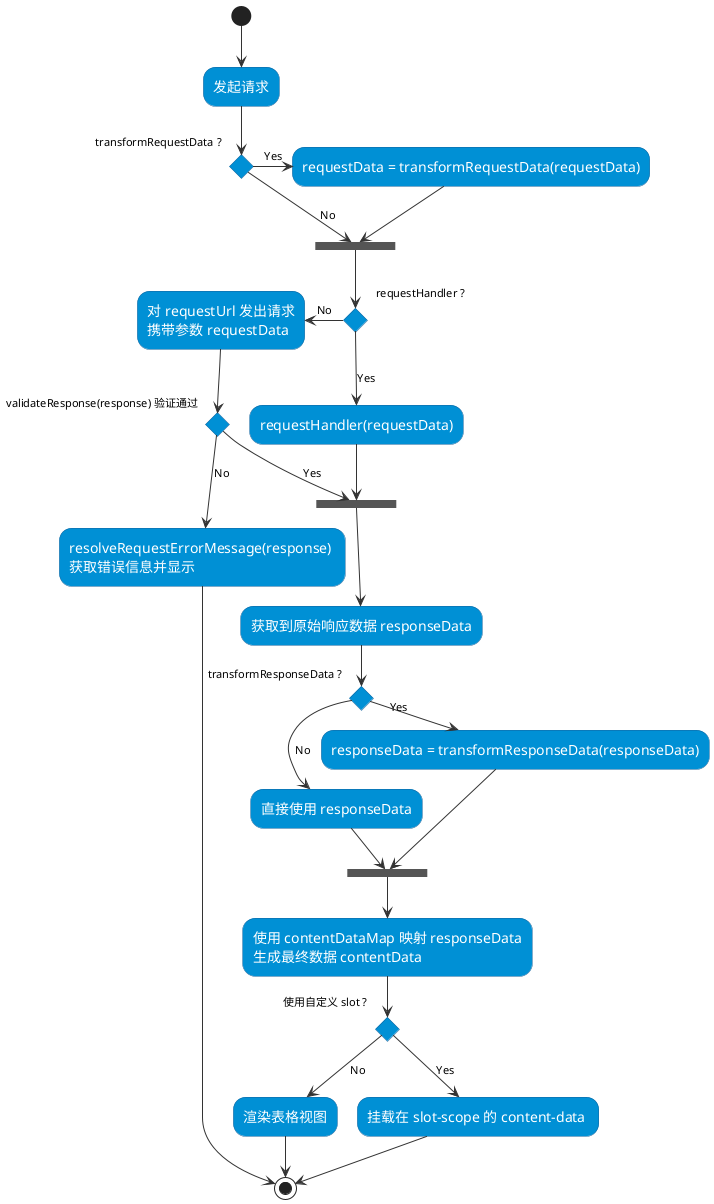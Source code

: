 @startuml request-flow

skinparam activity {
  roundCorner 15
  FontColor          #fff
  FontSize           14
  BackgroundColor    #0090D5
  BorderColor        #14639c
  ArrowColor         #333
}

(*) --> "发起请求"

if "transformRequestData ?" then
  -right->[Yes] "requestData = transformRequestData(requestData)"
  --> ===TRANSREQ===
else
  -->[No] ===TRANSREQ===
endif

if "requestHandler ?" then
  -left->[No] "对 requestUrl 发出请求\n携带参数 requestData"
  if "validateResponse(response) 验证通过"
    -->[Yes] ===RESPONSE===
  else
    -->[No] "resolveRequestErrorMessage(response) \n获取错误信息并显示"
    -->(*)
  endif
else
  -->[Yes] "requestHandler(requestData)"
  --> ===RESPONSE===
endif

--> "获取到原始响应数据 responseData"

if "transformResponseData ?" then
  -->[No] "直接使用 responseData"
  --> ===TRANS_RES===
else
  -right->[Yes] "responseData = transformResponseData(responseData)"
  --> ===TRANS_RES===
endif

--> "使用 contentDataMap 映射 responseData\n生成最终数据 contentData"

if "使用自定义 slot ?" then
  -->[Yes] "挂载在 slot-scope 的 content-data "
-->(*)
else
  -->[No] "渲染表格视图"
-->(*)
endif
@enduml
